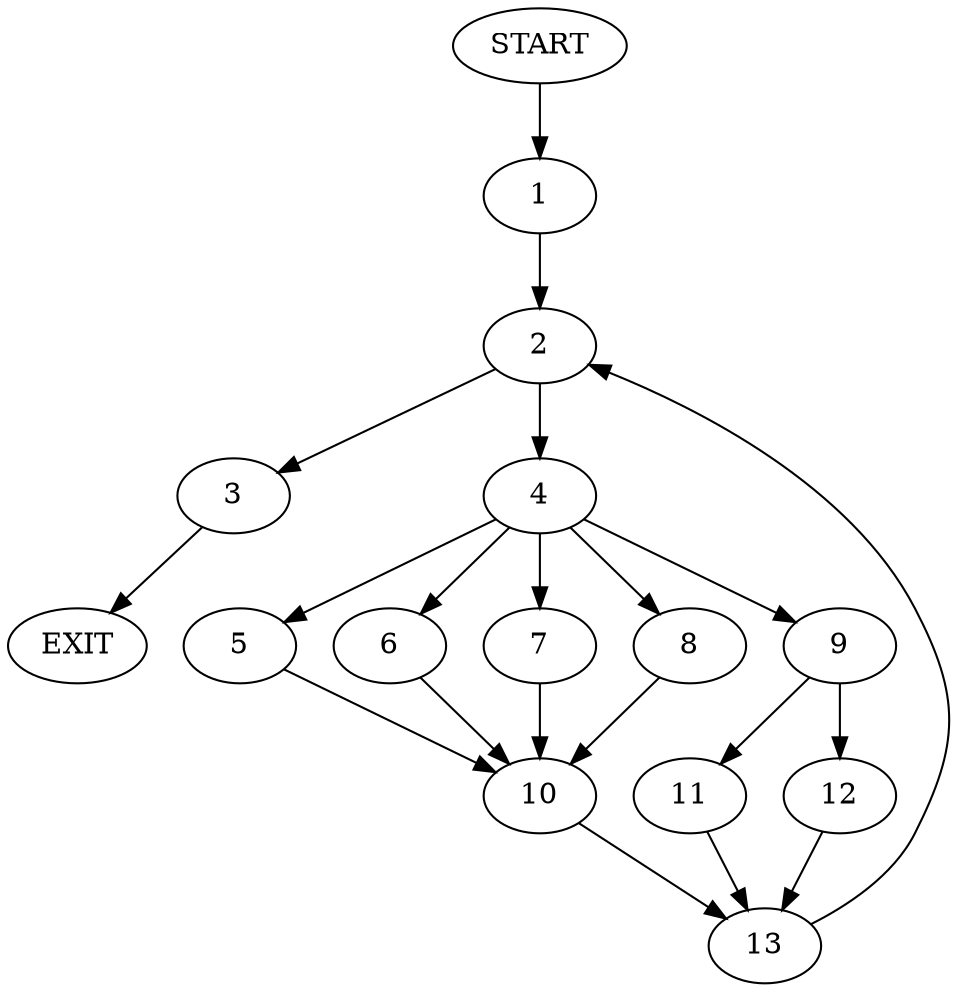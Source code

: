 digraph {
0 [label="START"]
14 [label="EXIT"]
0 -> 1
1 -> 2
2 -> 3
2 -> 4
4 -> 5
4 -> 6
4 -> 7
4 -> 8
4 -> 9
3 -> 14
8 -> 10
5 -> 10
9 -> 11
9 -> 12
6 -> 10
7 -> 10
10 -> 13
11 -> 13
12 -> 13
13 -> 2
}
